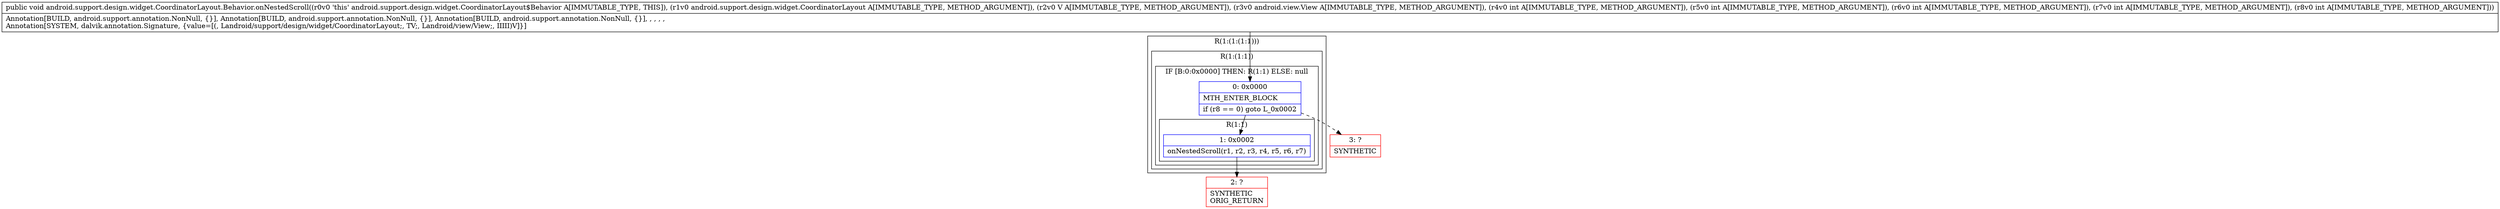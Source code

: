 digraph "CFG forandroid.support.design.widget.CoordinatorLayout.Behavior.onNestedScroll(Landroid\/support\/design\/widget\/CoordinatorLayout;Landroid\/view\/View;Landroid\/view\/View;IIIII)V" {
subgraph cluster_Region_2020465204 {
label = "R(1:(1:(1:1)))";
node [shape=record,color=blue];
subgraph cluster_Region_363518558 {
label = "R(1:(1:1))";
node [shape=record,color=blue];
subgraph cluster_IfRegion_128255496 {
label = "IF [B:0:0x0000] THEN: R(1:1) ELSE: null";
node [shape=record,color=blue];
Node_0 [shape=record,label="{0\:\ 0x0000|MTH_ENTER_BLOCK\l|if (r8 == 0) goto L_0x0002\l}"];
subgraph cluster_Region_1342525349 {
label = "R(1:1)";
node [shape=record,color=blue];
Node_1 [shape=record,label="{1\:\ 0x0002|onNestedScroll(r1, r2, r3, r4, r5, r6, r7)\l}"];
}
}
}
}
Node_2 [shape=record,color=red,label="{2\:\ ?|SYNTHETIC\lORIG_RETURN\l}"];
Node_3 [shape=record,color=red,label="{3\:\ ?|SYNTHETIC\l}"];
MethodNode[shape=record,label="{public void android.support.design.widget.CoordinatorLayout.Behavior.onNestedScroll((r0v0 'this' android.support.design.widget.CoordinatorLayout$Behavior A[IMMUTABLE_TYPE, THIS]), (r1v0 android.support.design.widget.CoordinatorLayout A[IMMUTABLE_TYPE, METHOD_ARGUMENT]), (r2v0 V A[IMMUTABLE_TYPE, METHOD_ARGUMENT]), (r3v0 android.view.View A[IMMUTABLE_TYPE, METHOD_ARGUMENT]), (r4v0 int A[IMMUTABLE_TYPE, METHOD_ARGUMENT]), (r5v0 int A[IMMUTABLE_TYPE, METHOD_ARGUMENT]), (r6v0 int A[IMMUTABLE_TYPE, METHOD_ARGUMENT]), (r7v0 int A[IMMUTABLE_TYPE, METHOD_ARGUMENT]), (r8v0 int A[IMMUTABLE_TYPE, METHOD_ARGUMENT]))  | Annotation[BUILD, android.support.annotation.NonNull, \{\}], Annotation[BUILD, android.support.annotation.NonNull, \{\}], Annotation[BUILD, android.support.annotation.NonNull, \{\}], , , , , \lAnnotation[SYSTEM, dalvik.annotation.Signature, \{value=[(, Landroid\/support\/design\/widget\/CoordinatorLayout;, TV;, Landroid\/view\/View;, IIIII)V]\}]\l}"];
MethodNode -> Node_0;
Node_0 -> Node_1;
Node_0 -> Node_3[style=dashed];
Node_1 -> Node_2;
}

